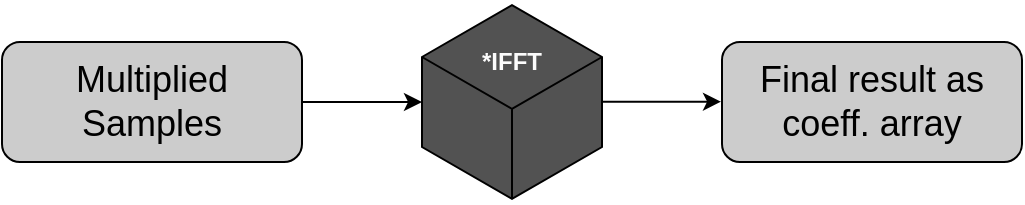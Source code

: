<mxfile version="12.1.3" pages="1"><diagram id="0j_b0lMVDEC5WR6YV1il" name="Page-1"><mxGraphModel dx="1373" dy="528" grid="1" gridSize="10" guides="1" tooltips="1" connect="1" arrows="1" fold="1" page="1" pageScale="1" pageWidth="827" pageHeight="1169" math="0" shadow="0"><root><mxCell id="0"/><mxCell id="1" parent="0"/><mxCell id="jzsHW575ZW-lBfG3X_P_-1" value="" style="html=1;whiteSpace=wrap;aspect=fixed;shape=isoCube;backgroundOutline=1;fillColor=#525252;" vertex="1" parent="1"><mxGeometry x="250" y="130" width="90" height="100" as="geometry"/></mxCell><mxCell id="jzsHW575ZW-lBfG3X_P_-2" value="&lt;font color=&quot;#fcfcfc&quot;&gt;&lt;b&gt;*IFFT&lt;/b&gt;&lt;/font&gt;" style="text;html=1;strokeColor=none;fillColor=none;align=center;verticalAlign=middle;whiteSpace=wrap;rounded=0;" vertex="1" parent="1"><mxGeometry x="275" y="150" width="40" height="20" as="geometry"/></mxCell><mxCell id="jzsHW575ZW-lBfG3X_P_-29" value="" style="rounded=1;whiteSpace=wrap;html=1;fillColor=#CCCCCC;" vertex="1" parent="1"><mxGeometry x="40" y="150" width="150" height="60" as="geometry"/></mxCell><mxCell id="jzsHW575ZW-lBfG3X_P_-33" style="edgeStyle=orthogonalEdgeStyle;rounded=0;orthogonalLoop=1;jettySize=auto;html=1;exitX=1;exitY=0.5;exitDx=0;exitDy=0;" edge="1" parent="1" source="jzsHW575ZW-lBfG3X_P_-30" target="jzsHW575ZW-lBfG3X_P_-1"><mxGeometry relative="1" as="geometry"/></mxCell><mxCell id="jzsHW575ZW-lBfG3X_P_-30" value="&lt;span style=&quot;font-size: 18px&quot;&gt;Multiplied Samples&lt;/span&gt;" style="text;html=1;strokeColor=none;fillColor=none;align=center;verticalAlign=middle;whiteSpace=wrap;rounded=0;" vertex="1" parent="1"><mxGeometry x="40" y="170" width="150" height="20" as="geometry"/></mxCell><mxCell id="jzsHW575ZW-lBfG3X_P_-34" style="edgeStyle=orthogonalEdgeStyle;rounded=0;orthogonalLoop=1;jettySize=auto;html=1;exitX=1;exitY=0.5;exitDx=0;exitDy=0;" edge="1" parent="1"><mxGeometry relative="1" as="geometry"><mxPoint x="339.833" y="179.833" as="sourcePoint"/><mxPoint x="399.5" y="179.833" as="targetPoint"/></mxGeometry></mxCell><mxCell id="jzsHW575ZW-lBfG3X_P_-35" value="" style="rounded=1;whiteSpace=wrap;html=1;fillColor=#CCCCCC;" vertex="1" parent="1"><mxGeometry x="400" y="150" width="150" height="60" as="geometry"/></mxCell><mxCell id="jzsHW575ZW-lBfG3X_P_-36" value="&lt;span style=&quot;font-size: 18px&quot;&gt;Final result as coeff. array&lt;/span&gt;" style="text;html=1;strokeColor=none;fillColor=none;align=center;verticalAlign=middle;whiteSpace=wrap;rounded=0;" vertex="1" parent="1"><mxGeometry x="400" y="170" width="150" height="20" as="geometry"/></mxCell></root></mxGraphModel></diagram></mxfile>